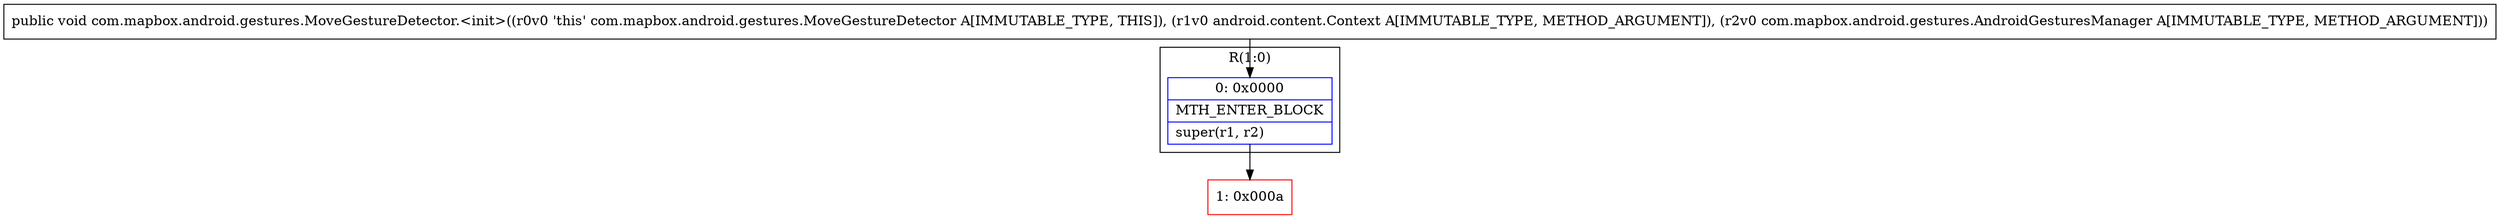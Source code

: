 digraph "CFG forcom.mapbox.android.gestures.MoveGestureDetector.\<init\>(Landroid\/content\/Context;Lcom\/mapbox\/android\/gestures\/AndroidGesturesManager;)V" {
subgraph cluster_Region_1072567686 {
label = "R(1:0)";
node [shape=record,color=blue];
Node_0 [shape=record,label="{0\:\ 0x0000|MTH_ENTER_BLOCK\l|super(r1, r2)\l}"];
}
Node_1 [shape=record,color=red,label="{1\:\ 0x000a}"];
MethodNode[shape=record,label="{public void com.mapbox.android.gestures.MoveGestureDetector.\<init\>((r0v0 'this' com.mapbox.android.gestures.MoveGestureDetector A[IMMUTABLE_TYPE, THIS]), (r1v0 android.content.Context A[IMMUTABLE_TYPE, METHOD_ARGUMENT]), (r2v0 com.mapbox.android.gestures.AndroidGesturesManager A[IMMUTABLE_TYPE, METHOD_ARGUMENT])) }"];
MethodNode -> Node_0;
Node_0 -> Node_1;
}

